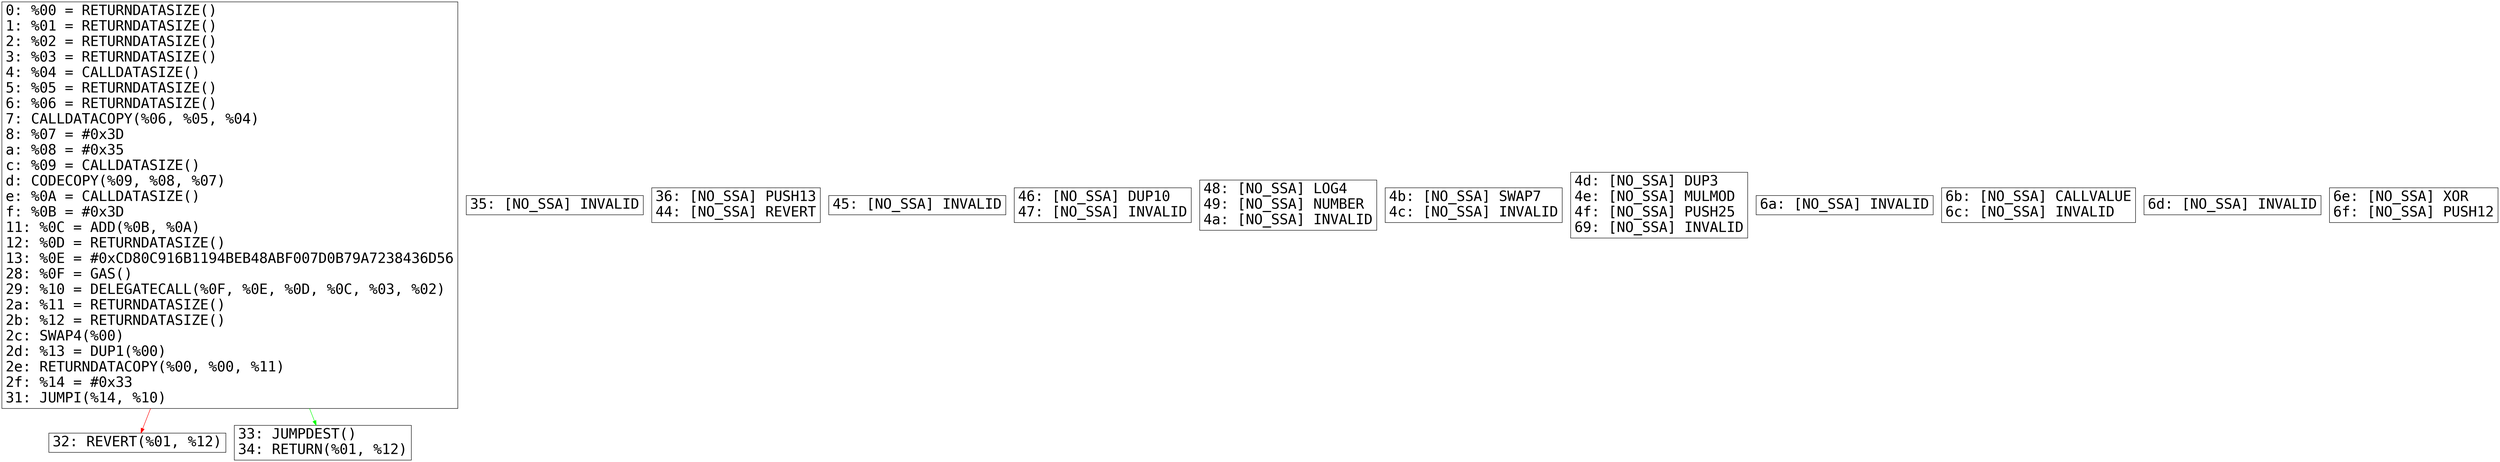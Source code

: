 digraph "graph.cfg.gv" {
	subgraph global {
		node [fontname=Courier fontsize=30.0 rank=same shape=box]
		block_0 [label="0: %00 = RETURNDATASIZE()\l1: %01 = RETURNDATASIZE()\l2: %02 = RETURNDATASIZE()\l3: %03 = RETURNDATASIZE()\l4: %04 = CALLDATASIZE()\l5: %05 = RETURNDATASIZE()\l6: %06 = RETURNDATASIZE()\l7: CALLDATACOPY(%06, %05, %04)\l8: %07 = #0x3D\la: %08 = #0x35\lc: %09 = CALLDATASIZE()\ld: CODECOPY(%09, %08, %07)\le: %0A = CALLDATASIZE()\lf: %0B = #0x3D\l11: %0C = ADD(%0B, %0A)\l12: %0D = RETURNDATASIZE()\l13: %0E = #0xCD80C916B1194BEB48ABF007D0B79A7238436D56\l28: %0F = GAS()\l29: %10 = DELEGATECALL(%0F, %0E, %0D, %0C, %03, %02)\l2a: %11 = RETURNDATASIZE()\l2b: %12 = RETURNDATASIZE()\l2c: SWAP4(%00)\l2d: %13 = DUP1(%00)\l2e: RETURNDATACOPY(%00, %00, %11)\l2f: %14 = #0x33\l31: JUMPI(%14, %10)\l"]
		block_32 [label="32: REVERT(%01, %12)\l"]
		block_33 [label="33: JUMPDEST()\l34: RETURN(%01, %12)\l"]
		block_35 [label="35: [NO_SSA] INVALID\l"]
		block_36 [label="36: [NO_SSA] PUSH13\l44: [NO_SSA] REVERT\l"]
		block_45 [label="45: [NO_SSA] INVALID\l"]
		block_46 [label="46: [NO_SSA] DUP10\l47: [NO_SSA] INVALID\l"]
		block_48 [label="48: [NO_SSA] LOG4\l49: [NO_SSA] NUMBER\l4a: [NO_SSA] INVALID\l"]
		block_4b [label="4b: [NO_SSA] SWAP7\l4c: [NO_SSA] INVALID\l"]
		block_4d [label="4d: [NO_SSA] DUP3\l4e: [NO_SSA] MULMOD\l4f: [NO_SSA] PUSH25\l69: [NO_SSA] INVALID\l"]
		block_6a [label="6a: [NO_SSA] INVALID\l"]
		block_6b [label="6b: [NO_SSA] CALLVALUE\l6c: [NO_SSA] INVALID\l"]
		block_6d [label="6d: [NO_SSA] INVALID\l"]
		block_6e [label="6e: [NO_SSA] XOR\l6f: [NO_SSA] PUSH12\l"]
	}
	block_0 -> block_32 [color=red]
	block_0 -> block_33 [color=green]
}
